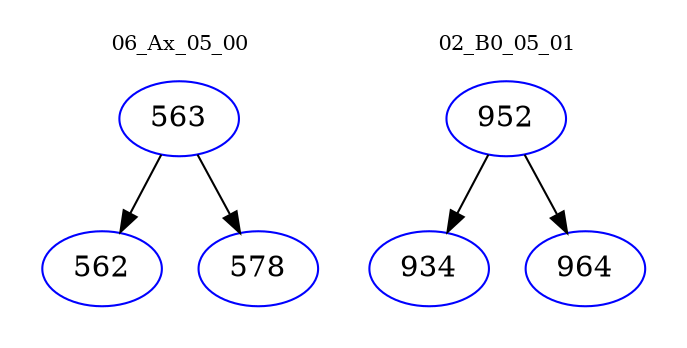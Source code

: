 digraph{
subgraph cluster_0 {
color = white
label = "06_Ax_05_00";
fontsize=10;
T0_563 [label="563", color="blue"]
T0_563 -> T0_562 [color="black"]
T0_562 [label="562", color="blue"]
T0_563 -> T0_578 [color="black"]
T0_578 [label="578", color="blue"]
}
subgraph cluster_1 {
color = white
label = "02_B0_05_01";
fontsize=10;
T1_952 [label="952", color="blue"]
T1_952 -> T1_934 [color="black"]
T1_934 [label="934", color="blue"]
T1_952 -> T1_964 [color="black"]
T1_964 [label="964", color="blue"]
}
}
